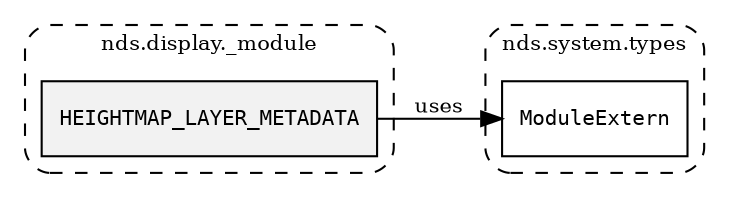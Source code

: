 /**
 * This dot file creates symbol collaboration diagram for HEIGHTMAP_LAYER_METADATA.
 */
digraph ZSERIO
{
    node [shape=box, fontsize=10];
    rankdir="LR";
    fontsize=10;
    tooltip="HEIGHTMAP_LAYER_METADATA collaboration diagram";

    subgraph "cluster_nds.display._module"
    {
        style="dashed, rounded";
        label="nds.display._module";
        tooltip="Package nds.display._module";
        href="../../../content/packages/nds.display._module.html#Package-nds-display-_module";
        target="_parent";

        "HEIGHTMAP_LAYER_METADATA" [style="filled", fillcolor="#0000000D", target="_parent", label=<<font face="monospace"><table align="center" border="0" cellspacing="0" cellpadding="0"><tr><td href="../../../content/packages/nds.display._module.html#Constant-HEIGHTMAP_LAYER_METADATA" title="Constant defined in nds.display._module">HEIGHTMAP_LAYER_METADATA</td></tr></table></font>>];
    }

    subgraph "cluster_nds.system.types"
    {
        style="dashed, rounded";
        label="nds.system.types";
        tooltip="Package nds.system.types";
        href="../../../content/packages/nds.system.types.html#Package-nds-system-types";
        target="_parent";

        "ModuleExtern" [target="_parent", label=<<font face="monospace"><table align="center" border="0" cellspacing="0" cellpadding="0"><tr><td href="../../../content/packages/nds.system.types.html#Subtype-ModuleExtern" title="Subtype defined in nds.system.types">ModuleExtern</td></tr></table></font>>];
    }

    "HEIGHTMAP_LAYER_METADATA" -> "ModuleExtern" [label="uses", fontsize=10];
}
